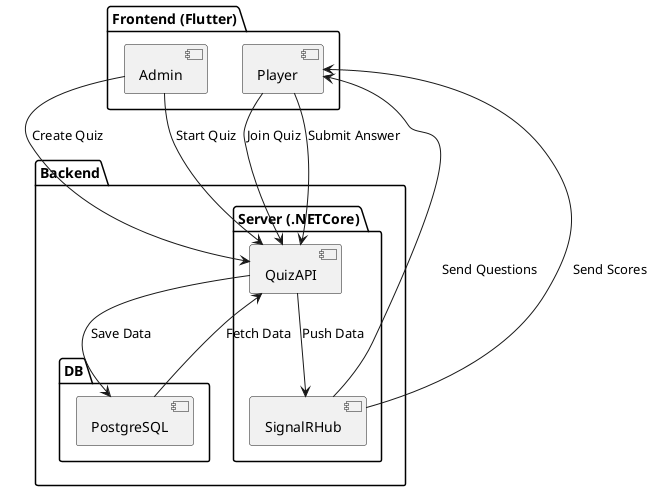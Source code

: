 @startuml RealTimeQuizSystemArchitecture

package "Frontend (Flutter)" {
  [Admin] 
  [Player]
}

package "Backend" {
  package "Server (.NETCore)" {
    [QuizAPI] 
    [SignalRHub] 
  }

  package "DB" {
    [PostgreSQL] 
  }
}

Admin --> QuizAPI : "Create Quiz"
Admin --> QuizAPI : "Start Quiz"
Player --> QuizAPI : "Join Quiz"
Player --> QuizAPI : "Submit Answer"
QuizAPI --> PostgreSQL : "Save Data"
PostgreSQL --> QuizAPI : "Fetch Data"
QuizAPI --> SignalRHub : "Push Data"
SignalRHub --> Player : "Send Questions"
SignalRHub --> Player : "Send Scores"

@enduml